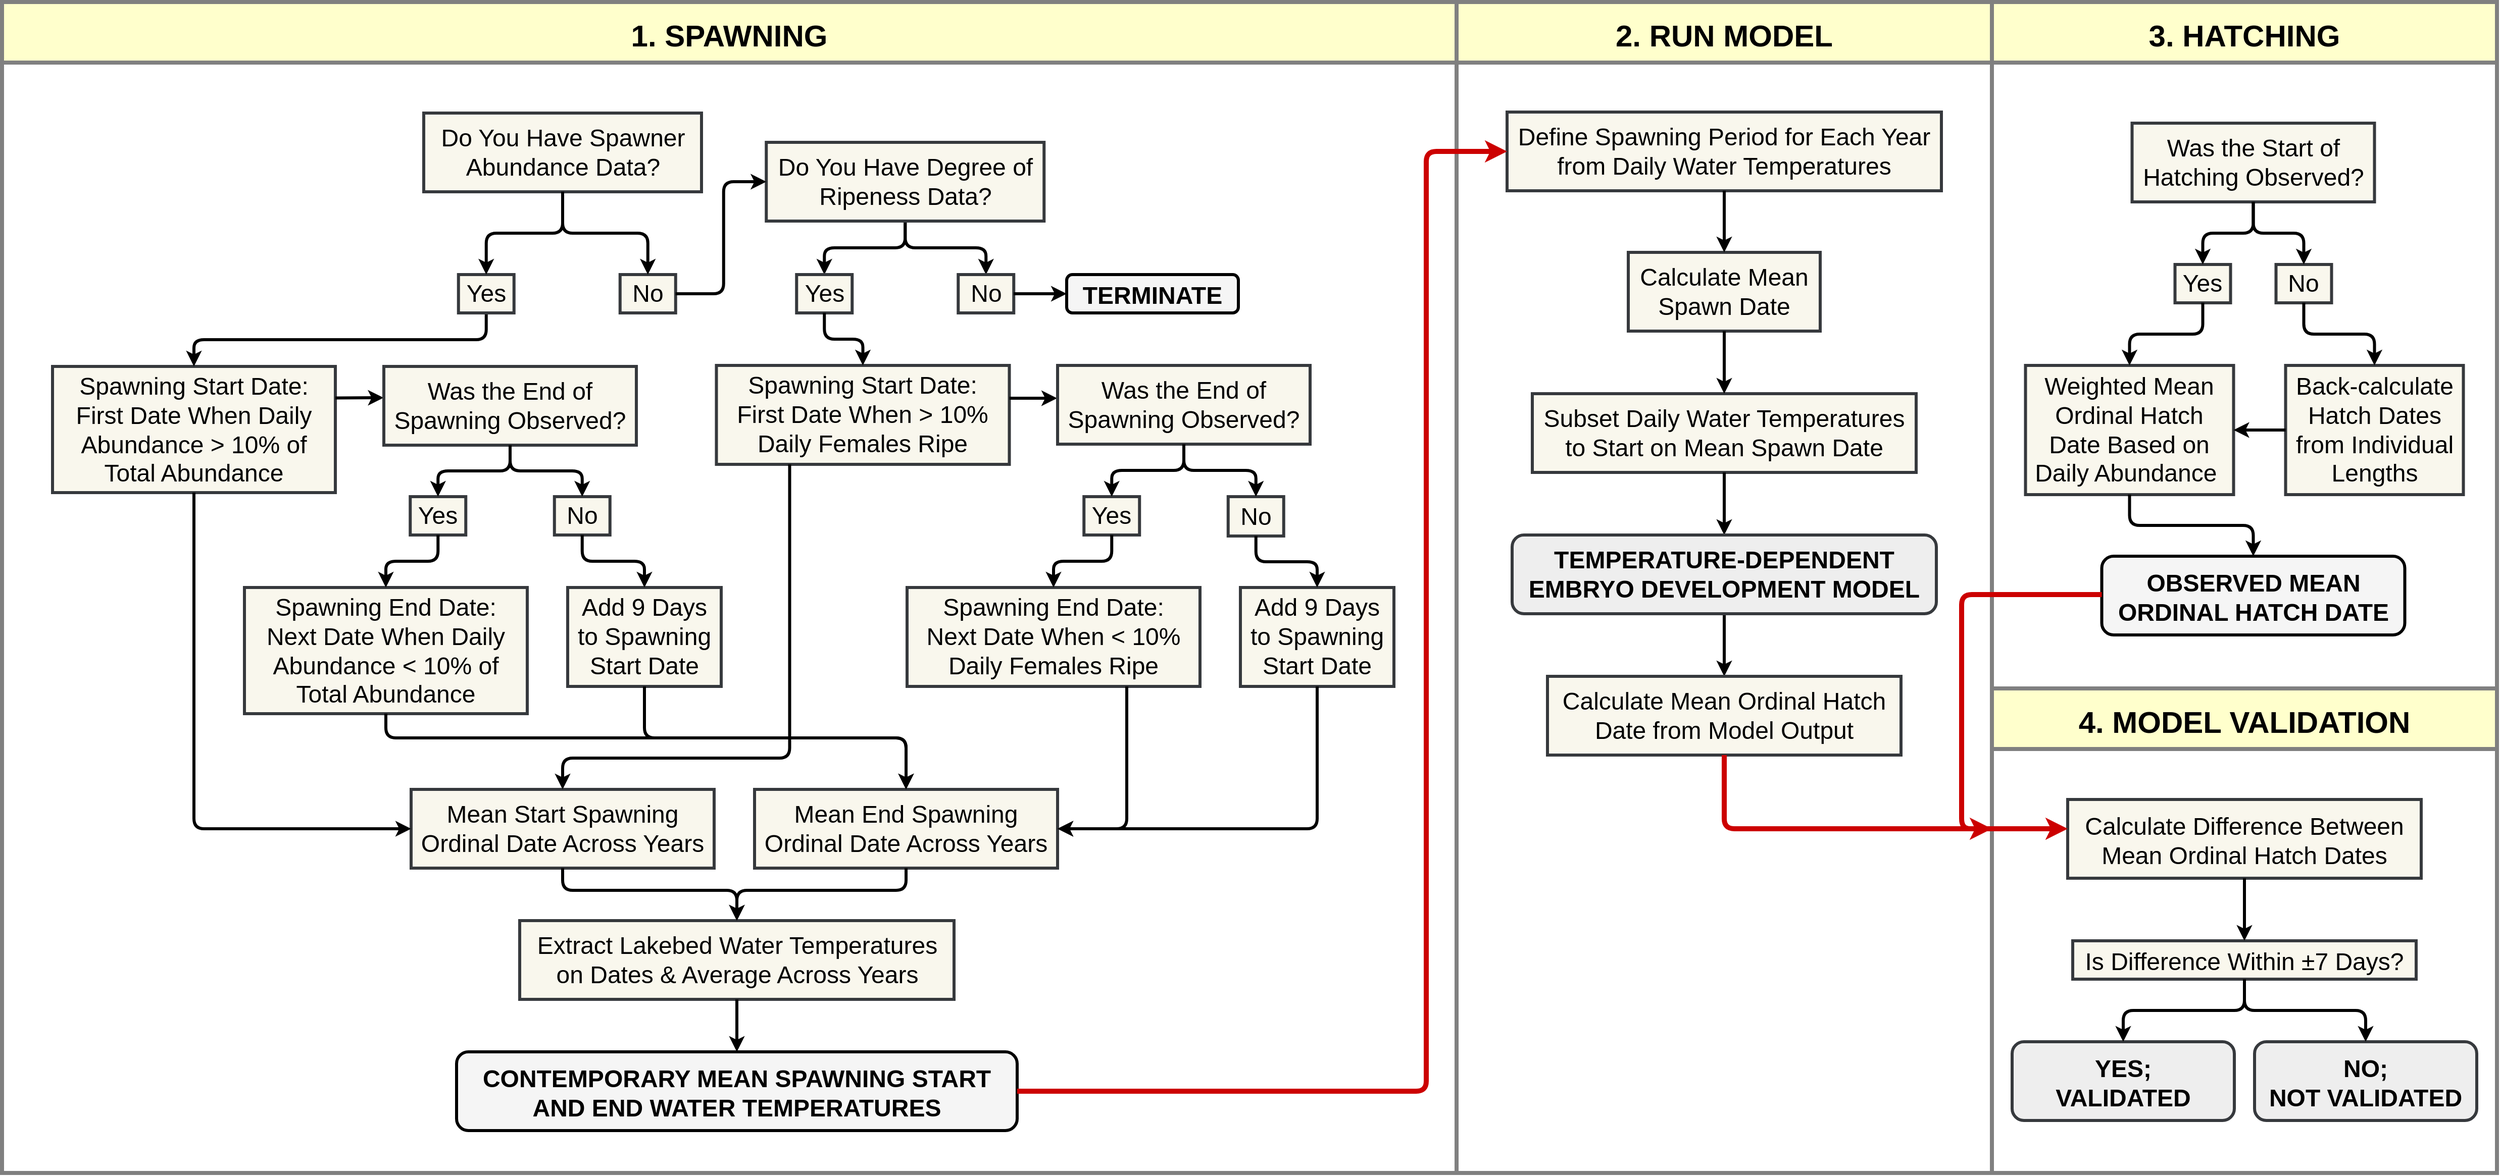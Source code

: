 <mxfile version="14.6.13" type="device"><diagram name="Page-1" id="c7558073-3199-34d8-9f00-42111426c3f3"><mxGraphModel dx="2506" dy="1608" grid="1" gridSize="10" guides="1" tooltips="1" connect="1" arrows="1" fold="1" page="1" pageScale="1" pageWidth="1400" pageHeight="850" background="none" math="0" shadow="0"><root><mxCell id="0"/><mxCell id="1" parent="0"/><mxCell id="sF-9YGjqSe5pVDXnktWd-203" value="2. RUN MODEL" style="swimlane;rounded=0;shadow=0;glass=0;fillColor=#FFFFCC;align=center;startSize=60;fontSize=30;strokeWidth=4;strokeColor=#808080;" parent="1" vertex="1"><mxGeometry x="80" y="-820" width="530" height="1160" as="geometry"/></mxCell><mxCell id="sF-9YGjqSe5pVDXnktWd-185" value="Define Spawning Period for Each Year from Daily Water Temperatures" style="whiteSpace=wrap;align=center;verticalAlign=middle;fontStyle=0;strokeWidth=3;fillColor=#f9f7ed;strokeColor=#36393d;fontSize=24;" parent="sF-9YGjqSe5pVDXnktWd-203" vertex="1"><mxGeometry x="50" y="109" width="430" height="78" as="geometry"/></mxCell><mxCell id="sF-9YGjqSe5pVDXnktWd-188" value="Calculate Mean Spawn Date" style="whiteSpace=wrap;align=center;verticalAlign=middle;fontStyle=0;strokeWidth=3;fillColor=#f9f7ed;strokeColor=#36393d;fontSize=24;" parent="sF-9YGjqSe5pVDXnktWd-203" vertex="1"><mxGeometry x="170" y="248" width="190" height="78" as="geometry"/></mxCell><mxCell id="sF-9YGjqSe5pVDXnktWd-190" value="Subset Daily Water Temperatures to Start on Mean Spawn Date" style="whiteSpace=wrap;align=center;verticalAlign=middle;fontStyle=0;strokeWidth=3;fillColor=#f9f7ed;strokeColor=#36393d;fontSize=24;" parent="sF-9YGjqSe5pVDXnktWd-203" vertex="1"><mxGeometry x="75" y="388" width="380" height="78" as="geometry"/></mxCell><mxCell id="sF-9YGjqSe5pVDXnktWd-191" value="" style="edgeStyle=elbowEdgeStyle;elbow=vertical;endArrow=classic;html=1;strokeWidth=3;exitX=0.5;exitY=1;exitDx=0;exitDy=0;entryX=0.5;entryY=0;entryDx=0;entryDy=0;" parent="sF-9YGjqSe5pVDXnktWd-203" source="sF-9YGjqSe5pVDXnktWd-185" target="sF-9YGjqSe5pVDXnktWd-188" edge="1"><mxGeometry width="50" height="50" relative="1" as="geometry"><mxPoint x="119.5" y="234" as="sourcePoint"/><mxPoint x="169.5" y="184" as="targetPoint"/></mxGeometry></mxCell><mxCell id="sF-9YGjqSe5pVDXnktWd-192" value="" style="edgeStyle=elbowEdgeStyle;elbow=vertical;endArrow=classic;html=1;strokeWidth=3;exitX=0.5;exitY=1;exitDx=0;exitDy=0;entryX=0.5;entryY=0;entryDx=0;entryDy=0;" parent="sF-9YGjqSe5pVDXnktWd-203" source="sF-9YGjqSe5pVDXnktWd-188" target="sF-9YGjqSe5pVDXnktWd-190" edge="1"><mxGeometry width="50" height="50" relative="1" as="geometry"><mxPoint x="119.5" y="234" as="sourcePoint"/><mxPoint x="169.5" y="184" as="targetPoint"/></mxGeometry></mxCell><mxCell id="sF-9YGjqSe5pVDXnktWd-193" value="" style="edgeStyle=elbowEdgeStyle;elbow=vertical;endArrow=classic;html=1;strokeWidth=3;exitX=0.5;exitY=1;exitDx=0;exitDy=0;entryX=0.5;entryY=0;entryDx=0;entryDy=0;" parent="sF-9YGjqSe5pVDXnktWd-203" source="sF-9YGjqSe5pVDXnktWd-190" target="sF-9YGjqSe5pVDXnktWd-240" edge="1"><mxGeometry width="50" height="50" relative="1" as="geometry"><mxPoint x="119.5" y="270" as="sourcePoint"/><mxPoint x="265" y="520" as="targetPoint"/></mxGeometry></mxCell><mxCell id="sF-9YGjqSe5pVDXnktWd-198" value="" style="edgeStyle=elbowEdgeStyle;elbow=vertical;endArrow=classic;html=1;strokeWidth=3;exitX=0.5;exitY=1;exitDx=0;exitDy=0;entryX=0.5;entryY=0;entryDx=0;entryDy=0;" parent="sF-9YGjqSe5pVDXnktWd-203" source="sF-9YGjqSe5pVDXnktWd-240" target="sF-9YGjqSe5pVDXnktWd-194" edge="1"><mxGeometry width="50" height="50" relative="1" as="geometry"><mxPoint x="265" y="598" as="sourcePoint"/><mxPoint x="454.51" y="384" as="targetPoint"/></mxGeometry></mxCell><mxCell id="sF-9YGjqSe5pVDXnktWd-240" value="TEMPERATURE-DEPENDENT EMBRYO DEVELOPMENT MODEL" style="whiteSpace=wrap;align=center;verticalAlign=middle;fontStyle=1;strokeWidth=3;fillColor=#eeeeee;strokeColor=#36393d;fontSize=24;rounded=1;" parent="sF-9YGjqSe5pVDXnktWd-203" vertex="1"><mxGeometry x="55" y="528" width="420" height="78" as="geometry"/></mxCell><mxCell id="sF-9YGjqSe5pVDXnktWd-194" value="Calculate Mean Ordinal Hatch Date from Model Output" style="whiteSpace=wrap;align=center;verticalAlign=middle;fontStyle=0;strokeWidth=3;fillColor=#f9f7ed;strokeColor=#36393d;fontSize=24;" parent="sF-9YGjqSe5pVDXnktWd-203" vertex="1"><mxGeometry x="90" y="668" width="350" height="78" as="geometry"/></mxCell><mxCell id="sF-9YGjqSe5pVDXnktWd-208" value="4. MODEL VALIDATION" style="swimlane;rounded=0;shadow=0;glass=0;fillColor=#FFFFCC;align=center;startSize=60;fontStyle=1;fontSize=30;strokeWidth=4;strokeColor=#808080;" parent="1" vertex="1"><mxGeometry x="610" y="-140" width="500" height="480" as="geometry"/></mxCell><mxCell id="sF-9YGjqSe5pVDXnktWd-220" value="&lt;p style=&quot;margin: 4px 0px 0px ; font-size: 24px&quot;&gt;&lt;/p&gt;&lt;span style=&quot;color: rgb(0 , 0 , 0) ; font-size: 24px&quot;&gt;Calculate Difference Between Mean Ordinal Hatch Dates&lt;/span&gt;" style="whiteSpace=wrap;html=1;fontStyle=0;strokeWidth=3;fillColor=#f9f7ed;rounded=0;shadow=0;glass=0;strokeColor=#36393d;fontSize=24;" parent="sF-9YGjqSe5pVDXnktWd-208" vertex="1"><mxGeometry x="75" y="110" width="350" height="78" as="geometry"/></mxCell><mxCell id="sF-9YGjqSe5pVDXnktWd-224" value="&lt;p style=&quot;margin: 4px 0px 0px ; font-size: 24px&quot;&gt;&lt;/p&gt;&lt;span style=&quot;color: rgb(0 , 0 , 0) ; font-size: 24px&quot;&gt;Is Difference Within ±7 Days?&lt;/span&gt;" style="whiteSpace=wrap;html=1;fontStyle=0;strokeWidth=3;fillColor=#f9f7ed;rounded=0;shadow=0;glass=0;strokeColor=#36393d;fontSize=24;" parent="sF-9YGjqSe5pVDXnktWd-208" vertex="1"><mxGeometry x="80" y="250" width="340" height="38" as="geometry"/></mxCell><mxCell id="sF-9YGjqSe5pVDXnktWd-225" value="&lt;p style=&quot;margin: 4px 0px 0px ; font-size: 24px&quot;&gt;&lt;/p&gt;&lt;span style=&quot;color: rgb(0 , 0 , 0) ; font-size: 24px&quot;&gt;YES;&lt;br&gt;VALIDATED&lt;/span&gt;" style="whiteSpace=wrap;html=1;fontStyle=1;strokeWidth=3;fillColor=#eeeeee;rounded=1;shadow=0;glass=0;strokeColor=#36393d;fontSize=24;" parent="sF-9YGjqSe5pVDXnktWd-208" vertex="1"><mxGeometry x="20" y="350" width="220" height="78" as="geometry"/></mxCell><mxCell id="sF-9YGjqSe5pVDXnktWd-230" value="&lt;p style=&quot;margin: 4px 0px 0px ; font-size: 24px&quot;&gt;&lt;/p&gt;&lt;span style=&quot;color: rgb(0 , 0 , 0) ; font-size: 24px&quot;&gt;NO;&lt;br&gt;NOT VALIDATED&lt;/span&gt;" style="whiteSpace=wrap;html=1;fontStyle=1;strokeWidth=3;fillColor=#eeeeee;rounded=1;shadow=0;glass=0;strokeColor=#36393d;fontSize=24;" parent="sF-9YGjqSe5pVDXnktWd-208" vertex="1"><mxGeometry x="260" y="350" width="220" height="78" as="geometry"/></mxCell><mxCell id="sF-9YGjqSe5pVDXnktWd-231" value="" style="edgeStyle=elbowEdgeStyle;elbow=vertical;endArrow=classic;html=1;fontSize=24;strokeWidth=3;exitX=0.5;exitY=1;exitDx=0;exitDy=0;entryX=0.5;entryY=0;entryDx=0;entryDy=0;" parent="sF-9YGjqSe5pVDXnktWd-208" source="sF-9YGjqSe5pVDXnktWd-224" target="sF-9YGjqSe5pVDXnktWd-225" edge="1"><mxGeometry width="50" height="50" relative="1" as="geometry"><mxPoint x="130" y="329" as="sourcePoint"/><mxPoint x="180" y="279" as="targetPoint"/></mxGeometry></mxCell><mxCell id="sF-9YGjqSe5pVDXnktWd-238" value="" style="edgeStyle=elbowEdgeStyle;elbow=vertical;endArrow=classic;html=1;fontSize=24;strokeWidth=3;exitX=0.5;exitY=1;exitDx=0;exitDy=0;entryX=0.5;entryY=0;entryDx=0;entryDy=0;" parent="sF-9YGjqSe5pVDXnktWd-208" source="sF-9YGjqSe5pVDXnktWd-224" target="sF-9YGjqSe5pVDXnktWd-230" edge="1"><mxGeometry width="50" height="50" relative="1" as="geometry"><mxPoint x="260.0" y="307.0" as="sourcePoint"/><mxPoint x="150.0" y="348" as="targetPoint"/></mxGeometry></mxCell><mxCell id="sF-9YGjqSe5pVDXnktWd-239" value="" style="edgeStyle=elbowEdgeStyle;elbow=vertical;endArrow=classic;html=1;fontSize=24;strokeColor=#000000;strokeWidth=3;exitX=0.5;exitY=1;exitDx=0;exitDy=0;entryX=0.5;entryY=0;entryDx=0;entryDy=0;" parent="sF-9YGjqSe5pVDXnktWd-208" source="sF-9YGjqSe5pVDXnktWd-220" target="sF-9YGjqSe5pVDXnktWd-224" edge="1"><mxGeometry width="50" height="50" relative="1" as="geometry"><mxPoint x="130" y="309" as="sourcePoint"/><mxPoint x="180" y="259" as="targetPoint"/></mxGeometry></mxCell><mxCell id="sF-9YGjqSe5pVDXnktWd-204" value="3. HATCHING" style="swimlane;rounded=0;shadow=0;glass=0;fillColor=#FFFFCC;align=center;startSize=60;fontStyle=1;fontSize=30;strokeWidth=4;strokeColor=#808080;" parent="1" vertex="1"><mxGeometry x="610" y="-820" width="500" height="680" as="geometry"/></mxCell><mxCell id="sF-9YGjqSe5pVDXnktWd-150" value="Was the Start of Hatching Observed?" style="whiteSpace=wrap;align=center;verticalAlign=middle;fontStyle=0;strokeWidth=3;fillColor=#f9f7ed;strokeColor=#36393d;fontSize=24;" parent="sF-9YGjqSe5pVDXnktWd-204" vertex="1"><mxGeometry x="138.75" y="120" width="240" height="78" as="geometry"/></mxCell><mxCell id="sF-9YGjqSe5pVDXnktWd-153" value="Yes" style="whiteSpace=wrap;html=1;fontStyle=0;strokeWidth=3;fillColor=#f9f7ed;strokeColor=#36393d;fontSize=24;" parent="sF-9YGjqSe5pVDXnktWd-204" vertex="1"><mxGeometry x="181.25" y="260" width="55" height="38" as="geometry"/></mxCell><mxCell id="sF-9YGjqSe5pVDXnktWd-155" value="No" style="whiteSpace=wrap;html=1;fontStyle=0;strokeWidth=3;fillColor=#f9f7ed;strokeColor=#36393d;fontSize=24;" parent="sF-9YGjqSe5pVDXnktWd-204" vertex="1"><mxGeometry x="281.25" y="260" width="55" height="38" as="geometry"/></mxCell><mxCell id="sF-9YGjqSe5pVDXnktWd-166" value="" style="edgeStyle=elbowEdgeStyle;elbow=vertical;endArrow=classic;html=1;strokeWidth=3;exitX=0.5;exitY=1;exitDx=0;exitDy=0;entryX=0.5;entryY=0;entryDx=0;entryDy=0;" parent="sF-9YGjqSe5pVDXnktWd-204" source="sF-9YGjqSe5pVDXnktWd-150" target="sF-9YGjqSe5pVDXnktWd-153" edge="1"><mxGeometry width="50" height="50" relative="1" as="geometry"><mxPoint x="98.75" y="215" as="sourcePoint"/><mxPoint x="48.75" y="261" as="targetPoint"/></mxGeometry></mxCell><mxCell id="sF-9YGjqSe5pVDXnktWd-167" value="" style="edgeStyle=elbowEdgeStyle;elbow=vertical;endArrow=classic;html=1;strokeWidth=3;exitX=0.5;exitY=1;exitDx=0;exitDy=0;entryX=0.5;entryY=0;entryDx=0;entryDy=0;" parent="sF-9YGjqSe5pVDXnktWd-204" source="sF-9YGjqSe5pVDXnktWd-150" target="sF-9YGjqSe5pVDXnktWd-155" edge="1"><mxGeometry width="50" height="50" relative="1" as="geometry"><mxPoint x="178.75" y="215" as="sourcePoint"/><mxPoint x="218.75" y="265" as="targetPoint"/></mxGeometry></mxCell><mxCell id="sF-9YGjqSe5pVDXnktWd-168" value="Back-calculate Hatch Dates from Individual Lengths" style="whiteSpace=wrap;align=center;verticalAlign=middle;fontStyle=0;strokeWidth=3;fillColor=#f9f7ed;strokeColor=#36393d;fontSize=24;" parent="sF-9YGjqSe5pVDXnktWd-204" vertex="1"><mxGeometry x="290.75" y="360" width="176" height="128" as="geometry"/></mxCell><mxCell id="sF-9YGjqSe5pVDXnktWd-169" value="Weighted Mean Ordinal Hatch Date Based on Daily Abundance&amp;nbsp;" style="whiteSpace=wrap;html=1;fontStyle=0;strokeWidth=3;fillColor=#f9f7ed;strokeColor=#36393d;fontSize=24;" parent="sF-9YGjqSe5pVDXnktWd-204" vertex="1"><mxGeometry x="33.25" y="360" width="206" height="128" as="geometry"/></mxCell><mxCell id="sF-9YGjqSe5pVDXnktWd-171" value="" style="edgeStyle=elbowEdgeStyle;elbow=vertical;endArrow=classic;html=1;strokeWidth=3;exitX=0.5;exitY=1;exitDx=0;exitDy=0;entryX=0.5;entryY=0;entryDx=0;entryDy=0;" parent="sF-9YGjqSe5pVDXnktWd-204" source="sF-9YGjqSe5pVDXnktWd-153" target="sF-9YGjqSe5pVDXnktWd-169" edge="1"><mxGeometry width="50" height="50" relative="1" as="geometry"><mxPoint x="-48.25" y="340" as="sourcePoint"/><mxPoint x="1.75" y="290" as="targetPoint"/></mxGeometry></mxCell><mxCell id="sF-9YGjqSe5pVDXnktWd-172" value="" style="edgeStyle=elbowEdgeStyle;elbow=vertical;endArrow=classic;html=1;strokeWidth=3;exitX=0.5;exitY=1;exitDx=0;exitDy=0;entryX=0.5;entryY=0;entryDx=0;entryDy=0;" parent="sF-9YGjqSe5pVDXnktWd-204" source="sF-9YGjqSe5pVDXnktWd-155" target="sF-9YGjqSe5pVDXnktWd-168" edge="1"><mxGeometry width="50" height="50" relative="1" as="geometry"><mxPoint x="222.25" y="300" as="sourcePoint"/><mxPoint x="198.75" y="338" as="targetPoint"/></mxGeometry></mxCell><mxCell id="sF-9YGjqSe5pVDXnktWd-174" value="" style="edgeStyle=elbowEdgeStyle;elbow=vertical;endArrow=classic;html=1;strokeWidth=3;exitX=0.5;exitY=1;exitDx=0;exitDy=0;entryX=0.5;entryY=0;entryDx=0;entryDy=0;" parent="sF-9YGjqSe5pVDXnktWd-204" source="sF-9YGjqSe5pVDXnktWd-169" target="sF-9YGjqSe5pVDXnktWd-173" edge="1"><mxGeometry width="50" height="50" relative="1" as="geometry"><mxPoint x="-118.25" y="305" as="sourcePoint"/><mxPoint x="-68.25" y="255" as="targetPoint"/></mxGeometry></mxCell><mxCell id="sF-9YGjqSe5pVDXnktWd-173" value="&lt;p style=&quot;margin: 4px 0px 0px ; font-size: 24px&quot;&gt;&lt;span&gt;OBSERVED MEAN ORDINAL HATCH DATE&lt;/span&gt;&lt;/p&gt;" style="whiteSpace=wrap;html=1;fontStyle=1;strokeWidth=3;fillColor=#f5f5f5;rounded=1;shadow=0;glass=0;fontSize=24;" parent="sF-9YGjqSe5pVDXnktWd-204" vertex="1"><mxGeometry x="108.75" y="549" width="300" height="78" as="geometry"/></mxCell><mxCell id="-6BBL0OErDNaIZ8kAwIb-1" value="" style="edgeStyle=elbowEdgeStyle;elbow=vertical;endArrow=classic;html=1;strokeWidth=3;exitX=0;exitY=0.5;exitDx=0;exitDy=0;entryX=1;entryY=0.5;entryDx=0;entryDy=0;" parent="sF-9YGjqSe5pVDXnktWd-204" source="sF-9YGjqSe5pVDXnktWd-168" target="sF-9YGjqSe5pVDXnktWd-169" edge="1"><mxGeometry width="50" height="50" relative="1" as="geometry"><mxPoint x="318.75" y="328.0" as="sourcePoint"/><mxPoint x="237.75" y="439" as="targetPoint"/><Array as="points"/></mxGeometry></mxCell><mxCell id="sF-9YGjqSe5pVDXnktWd-223" value="" style="edgeStyle=elbowEdgeStyle;elbow=horizontal;endArrow=classic;html=1;fontSize=24;strokeColor=#CC0000;strokeWidth=5;exitX=0;exitY=0.5;exitDx=0;exitDy=0;" parent="1" edge="1"><mxGeometry width="50" height="50" relative="1" as="geometry"><mxPoint x="718.75" y="-233" as="sourcePoint"/><mxPoint x="610" y="-1" as="targetPoint"/><Array as="points"><mxPoint x="580" y="-121"/></Array></mxGeometry></mxCell><mxCell id="sF-9YGjqSe5pVDXnktWd-221" value="" style="edgeStyle=elbowEdgeStyle;elbow=vertical;endArrow=classic;html=1;fontSize=24;strokeColor=#CC0000;strokeWidth=5;exitX=0.5;exitY=1;exitDx=0;exitDy=0;" parent="1" source="sF-9YGjqSe5pVDXnktWd-194" edge="1"><mxGeometry width="50" height="50" relative="1" as="geometry"><mxPoint x="370" y="60" as="sourcePoint"/><mxPoint x="685" y="-1" as="targetPoint"/><Array as="points"><mxPoint x="510" y="-1"/></Array></mxGeometry></mxCell><mxCell id="sF-9YGjqSe5pVDXnktWd-202" value="1. SPAWNING" style="swimlane;rounded=0;shadow=0;glass=0;fillColor=#FFFFCC;align=center;fontSize=30;startSize=60;verticalAlign=middle;strokeWidth=4;strokeColor=#808080;" parent="1" vertex="1"><mxGeometry x="-1360" y="-820" width="1440" height="1160" as="geometry"/></mxCell><mxCell id="sF-9YGjqSe5pVDXnktWd-130" value="Spawning Start Date:&#10;First Date When Daily Abundance &gt; 10% of Total Abundance" style="whiteSpace=wrap;align=center;verticalAlign=middle;fontStyle=0;strokeWidth=3;fillColor=#f9f7ed;strokeColor=#36393d;fontSize=24;" parent="sF-9YGjqSe5pVDXnktWd-202" vertex="1"><mxGeometry x="50" y="361" width="280" height="125" as="geometry"/></mxCell><mxCell id="sF-9YGjqSe5pVDXnktWd-131" value="" style="edgeStyle=elbowEdgeStyle;elbow=vertical;endArrow=classic;html=1;strokeWidth=3;exitX=0.5;exitY=1;exitDx=0;exitDy=0;entryX=0.5;entryY=0;entryDx=0;entryDy=0;" parent="sF-9YGjqSe5pVDXnktWd-202" source="-6BBL0OErDNaIZ8kAwIb-3" target="sF-9YGjqSe5pVDXnktWd-130" edge="1"><mxGeometry width="50" height="50" relative="1" as="geometry"><mxPoint x="436.5" y="527" as="sourcePoint"/><mxPoint x="475.5" y="809.5" as="targetPoint"/></mxGeometry></mxCell><mxCell id="sF-9YGjqSe5pVDXnktWd-98" value="Spawning End Date:&#10;Next Date When Daily Abundance &lt; 10% of Total Abundance" style="whiteSpace=wrap;align=center;verticalAlign=middle;fontStyle=0;strokeWidth=3;fillColor=#f9f7ed;strokeColor=#36393d;fontSize=24;" parent="sF-9YGjqSe5pVDXnktWd-202" vertex="1"><mxGeometry x="240" y="580" width="280" height="125" as="geometry"/></mxCell><mxCell id="sF-9YGjqSe5pVDXnktWd-132" value="" style="edgeStyle=elbowEdgeStyle;elbow=vertical;endArrow=classic;html=1;strokeWidth=3;exitX=1;exitY=0.25;exitDx=0;exitDy=0;entryX=-0.001;entryY=0.397;entryDx=0;entryDy=0;entryPerimeter=0;" parent="sF-9YGjqSe5pVDXnktWd-202" source="sF-9YGjqSe5pVDXnktWd-130" target="_57NI-kd2nf70JUf0CaK-3" edge="1"><mxGeometry width="50" height="50" relative="1" as="geometry"><mxPoint x="436.5" y="527" as="sourcePoint"/><mxPoint x="475.5" y="819.5" as="targetPoint"/></mxGeometry></mxCell><mxCell id="sF-9YGjqSe5pVDXnktWd-100" value="Spawning End Date:&#10;Next Date When &lt; 10% Daily Females Ripe" style="whiteSpace=wrap;align=center;verticalAlign=middle;fontStyle=0;strokeWidth=3;fillColor=#f9f7ed;strokeColor=#36393d;fontSize=24;" parent="sF-9YGjqSe5pVDXnktWd-202" vertex="1"><mxGeometry x="896" y="580" width="290" height="98" as="geometry"/></mxCell><mxCell id="sF-9YGjqSe5pVDXnktWd-129" value="" style="edgeStyle=elbowEdgeStyle;elbow=vertical;endArrow=classic;html=1;strokeWidth=3;exitX=0.5;exitY=1;exitDx=0;exitDy=0;entryX=0.5;entryY=0;entryDx=0;entryDy=0;" parent="sF-9YGjqSe5pVDXnktWd-202" source="-6BBL0OErDNaIZ8kAwIb-7" target="-6BBL0OErDNaIZ8kAwIb-12" edge="1"><mxGeometry width="50" height="50" relative="1" as="geometry"><mxPoint x="924.63" y="696" as="sourcePoint"/><mxPoint x="895.13" y="869.5" as="targetPoint"/></mxGeometry></mxCell><mxCell id="sF-9YGjqSe5pVDXnktWd-178" value="Extract Lakebed Water Temperatures on Dates &amp; Average Across Years" style="whiteSpace=wrap;align=center;verticalAlign=middle;fontStyle=0;strokeWidth=3;fillColor=#f9f7ed;strokeColor=#36393d;fontSize=24;" parent="sF-9YGjqSe5pVDXnktWd-202" vertex="1"><mxGeometry x="512.5" y="910" width="430" height="78" as="geometry"/></mxCell><mxCell id="sF-9YGjqSe5pVDXnktWd-184" value="" style="edgeStyle=elbowEdgeStyle;elbow=vertical;endArrow=classic;html=1;strokeWidth=3;exitX=0.5;exitY=1;exitDx=0;exitDy=0;entryX=0.5;entryY=0;entryDx=0;entryDy=0;" parent="sF-9YGjqSe5pVDXnktWd-202" source="sF-9YGjqSe5pVDXnktWd-178" target="sF-9YGjqSe5pVDXnktWd-183" edge="1"><mxGeometry width="50" height="50" relative="1" as="geometry"><mxPoint x="988" y="1262" as="sourcePoint"/><mxPoint x="1038" y="1212" as="targetPoint"/></mxGeometry></mxCell><mxCell id="sF-9YGjqSe5pVDXnktWd-126" value="Mean Start Spawning Ordinal Date Across Years" style="whiteSpace=wrap;align=center;verticalAlign=middle;fontStyle=0;strokeWidth=3;fillColor=#f9f7ed;strokeColor=#36393d;fontSize=24;" parent="sF-9YGjqSe5pVDXnktWd-202" vertex="1"><mxGeometry x="405" y="780" width="300" height="78" as="geometry"/></mxCell><mxCell id="sF-9YGjqSe5pVDXnktWd-143" value="" style="edgeStyle=elbowEdgeStyle;elbow=vertical;endArrow=classic;html=1;strokeWidth=3;exitX=0.5;exitY=1;exitDx=0;exitDy=0;entryX=0.5;entryY=0;entryDx=0;entryDy=0;" parent="sF-9YGjqSe5pVDXnktWd-202" source="sF-9YGjqSe5pVDXnktWd-126" target="sF-9YGjqSe5pVDXnktWd-178" edge="1"><mxGeometry width="50" height="50" relative="1" as="geometry"><mxPoint x="590" y="1176" as="sourcePoint"/><mxPoint x="555" y="1248" as="targetPoint"/><Array as="points"><mxPoint x="640" y="880"/></Array></mxGeometry></mxCell><mxCell id="sF-9YGjqSe5pVDXnktWd-133" value="" style="edgeStyle=elbowEdgeStyle;elbow=vertical;endArrow=classic;html=1;strokeWidth=3;exitX=0.5;exitY=1;exitDx=0;exitDy=0;entryX=0;entryY=0.5;entryDx=0;entryDy=0;" parent="sF-9YGjqSe5pVDXnktWd-202" source="sF-9YGjqSe5pVDXnktWd-130" target="sF-9YGjqSe5pVDXnktWd-126" edge="1"><mxGeometry width="50" height="50" relative="1" as="geometry"><mxPoint x="196.5" y="918" as="sourcePoint"/><mxPoint x="579.5" y="1127" as="targetPoint"/><Array as="points"><mxPoint x="300" y="819"/></Array></mxGeometry></mxCell><mxCell id="sF-9YGjqSe5pVDXnktWd-99" value="Mean End Spawning&#10;Ordinal Date Across Years" style="whiteSpace=wrap;align=center;verticalAlign=middle;fontStyle=0;strokeWidth=3;fillColor=#f9f7ed;strokeColor=#36393d;fontSize=24;" parent="sF-9YGjqSe5pVDXnktWd-202" vertex="1"><mxGeometry x="745" y="780" width="300" height="78" as="geometry"/></mxCell><mxCell id="sF-9YGjqSe5pVDXnktWd-144" value="" style="edgeStyle=elbowEdgeStyle;elbow=vertical;endArrow=classic;html=1;strokeWidth=3;exitX=0.5;exitY=1;exitDx=0;exitDy=0;entryX=0.5;entryY=0;entryDx=0;entryDy=0;" parent="sF-9YGjqSe5pVDXnktWd-202" source="sF-9YGjqSe5pVDXnktWd-99" target="sF-9YGjqSe5pVDXnktWd-178" edge="1"><mxGeometry width="50" height="50" relative="1" as="geometry"><mxPoint x="880" y="1136" as="sourcePoint"/><mxPoint x="595" y="1248" as="targetPoint"/><Array as="points"><mxPoint x="810" y="880"/></Array></mxGeometry></mxCell><mxCell id="sF-9YGjqSe5pVDXnktWd-136" value="" style="edgeStyle=elbowEdgeStyle;elbow=vertical;endArrow=classic;html=1;strokeWidth=3;exitX=0.75;exitY=1;exitDx=0;exitDy=0;entryX=1;entryY=0.5;entryDx=0;entryDy=0;" parent="sF-9YGjqSe5pVDXnktWd-202" source="sF-9YGjqSe5pVDXnktWd-100" target="sF-9YGjqSe5pVDXnktWd-99" edge="1"><mxGeometry width="50" height="50" relative="1" as="geometry"><mxPoint x="972.5" y="926" as="sourcePoint"/><mxPoint x="1022.5" y="876" as="targetPoint"/><Array as="points"><mxPoint x="1090" y="819"/></Array></mxGeometry></mxCell><mxCell id="sF-9YGjqSe5pVDXnktWd-134" value="" style="edgeStyle=elbowEdgeStyle;elbow=vertical;endArrow=classic;html=1;strokeWidth=3;exitX=0.5;exitY=1;exitDx=0;exitDy=0;entryX=0.5;entryY=0;entryDx=0;entryDy=0;" parent="sF-9YGjqSe5pVDXnktWd-202" source="sF-9YGjqSe5pVDXnktWd-98" target="sF-9YGjqSe5pVDXnktWd-99" edge="1"><mxGeometry width="50" height="50" relative="1" as="geometry"><mxPoint x="515.5" y="918" as="sourcePoint"/><mxPoint x="718.5" y="1146" as="targetPoint"/><Array as="points"><mxPoint x="640" y="729"/></Array></mxGeometry></mxCell><mxCell id="sF-9YGjqSe5pVDXnktWd-123" value="Spawning Start Date:&#10;First Date When &gt; 10% Daily Females Ripe" style="whiteSpace=wrap;align=center;verticalAlign=middle;fontStyle=0;strokeWidth=3;fillColor=#f9f7ed;strokeColor=#36393d;fontSize=24;" parent="sF-9YGjqSe5pVDXnktWd-202" vertex="1"><mxGeometry x="707.25" y="360" width="290" height="98" as="geometry"/></mxCell><mxCell id="sF-9YGjqSe5pVDXnktWd-128" value="" style="edgeStyle=elbowEdgeStyle;elbow=vertical;endArrow=classic;html=1;strokeWidth=3;exitX=0.5;exitY=1;exitDx=0;exitDy=0;entryX=0.5;entryY=0;entryDx=0;entryDy=0;" parent="sF-9YGjqSe5pVDXnktWd-202" source="-6BBL0OErDNaIZ8kAwIb-7" target="-6BBL0OErDNaIZ8kAwIb-11" edge="1"><mxGeometry width="50" height="50" relative="1" as="geometry"><mxPoint x="924.63" y="696" as="sourcePoint"/><mxPoint x="775.13" y="1005" as="targetPoint"/></mxGeometry></mxCell><mxCell id="sF-9YGjqSe5pVDXnktWd-135" value="" style="edgeStyle=elbowEdgeStyle;elbow=vertical;endArrow=classic;html=1;strokeWidth=3;exitX=0.25;exitY=1;exitDx=0;exitDy=0;entryX=0.5;entryY=0;entryDx=0;entryDy=0;" parent="sF-9YGjqSe5pVDXnktWd-202" source="sF-9YGjqSe5pVDXnktWd-123" target="sF-9YGjqSe5pVDXnktWd-126" edge="1"><mxGeometry width="50" height="50" relative="1" as="geometry"><mxPoint x="789" y="918" as="sourcePoint"/><mxPoint x="1187.5" y="886" as="targetPoint"/><Array as="points"><mxPoint x="670" y="749"/></Array></mxGeometry></mxCell><mxCell id="sF-9YGjqSe5pVDXnktWd-183" value="&lt;p style=&quot;margin: 4px 0px 0px ; font-size: 24px&quot;&gt;CONTEMPORARY MEAN SPAWNING START AND END WATER TEMPERATURES&lt;/p&gt;" style="whiteSpace=wrap;html=1;fontStyle=1;strokeWidth=3;fillColor=#f5f5f5;rounded=1;shadow=0;glass=0;fontSize=24;" parent="sF-9YGjqSe5pVDXnktWd-202" vertex="1"><mxGeometry x="450" y="1040" width="555" height="78" as="geometry"/></mxCell><mxCell id="-6BBL0OErDNaIZ8kAwIb-2" value="Do You Have Spawner Abundance Data?" style="whiteSpace=wrap;align=center;verticalAlign=middle;fontStyle=0;strokeWidth=3;fillColor=#f9f7ed;strokeColor=#36393d;fontSize=24;" parent="sF-9YGjqSe5pVDXnktWd-202" vertex="1"><mxGeometry x="417.5" y="110" width="275" height="78" as="geometry"/></mxCell><mxCell id="-6BBL0OErDNaIZ8kAwIb-3" value="Yes" style="whiteSpace=wrap;html=1;fontStyle=0;strokeWidth=3;fillColor=#f9f7ed;strokeColor=#36393d;fontSize=24;" parent="sF-9YGjqSe5pVDXnktWd-202" vertex="1"><mxGeometry x="451.88" y="270" width="55" height="38" as="geometry"/></mxCell><mxCell id="-6BBL0OErDNaIZ8kAwIb-4" value="No" style="whiteSpace=wrap;html=1;fontStyle=0;strokeWidth=3;fillColor=#f9f7ed;strokeColor=#36393d;fontSize=24;" parent="sF-9YGjqSe5pVDXnktWd-202" vertex="1"><mxGeometry x="611.88" y="270" width="55" height="38" as="geometry"/></mxCell><mxCell id="-6BBL0OErDNaIZ8kAwIb-5" value="" style="edgeStyle=elbowEdgeStyle;elbow=vertical;endArrow=classic;html=1;strokeWidth=3;exitX=0.5;exitY=1;exitDx=0;exitDy=0;entryX=0.5;entryY=0;entryDx=0;entryDy=0;" parent="sF-9YGjqSe5pVDXnktWd-202" source="-6BBL0OErDNaIZ8kAwIb-2" target="-6BBL0OErDNaIZ8kAwIb-3" edge="1"><mxGeometry width="50" height="50" relative="1" as="geometry"><mxPoint x="574.63" y="319" as="sourcePoint"/><mxPoint x="494.63" y="370" as="targetPoint"/></mxGeometry></mxCell><mxCell id="-6BBL0OErDNaIZ8kAwIb-6" value="" style="edgeStyle=elbowEdgeStyle;elbow=vertical;endArrow=classic;html=1;strokeWidth=3;exitX=0.5;exitY=1;exitDx=0;exitDy=0;entryX=0.5;entryY=0;entryDx=0;entryDy=0;" parent="sF-9YGjqSe5pVDXnktWd-202" source="-6BBL0OErDNaIZ8kAwIb-2" target="-6BBL0OErDNaIZ8kAwIb-4" edge="1"><mxGeometry width="50" height="50" relative="1" as="geometry"><mxPoint x="564.63" y="226" as="sourcePoint"/><mxPoint x="483.63" y="259" as="targetPoint"/></mxGeometry></mxCell><mxCell id="-6BBL0OErDNaIZ8kAwIb-7" value="Do You Have Degree of Ripeness Data?" style="whiteSpace=wrap;align=center;verticalAlign=middle;fontStyle=0;strokeWidth=3;fillColor=#f9f7ed;strokeColor=#36393d;fontSize=24;" parent="sF-9YGjqSe5pVDXnktWd-202" vertex="1"><mxGeometry x="756.63" y="139" width="275" height="78" as="geometry"/></mxCell><mxCell id="-6BBL0OErDNaIZ8kAwIb-10" value="" style="edgeStyle=elbowEdgeStyle;elbow=horizontal;endArrow=classic;html=1;exitX=1;exitY=0.5;exitDx=0;exitDy=0;entryX=0;entryY=0.5;entryDx=0;entryDy=0;strokeWidth=3;" parent="sF-9YGjqSe5pVDXnktWd-202" source="-6BBL0OErDNaIZ8kAwIb-4" target="-6BBL0OErDNaIZ8kAwIb-7" edge="1"><mxGeometry width="50" height="50" relative="1" as="geometry"><mxPoint x="649.38" y="518" as="sourcePoint"/><mxPoint x="699.38" y="468" as="targetPoint"/><Array as="points"><mxPoint x="714.38" y="289"/></Array></mxGeometry></mxCell><mxCell id="-6BBL0OErDNaIZ8kAwIb-11" value="Yes" style="whiteSpace=wrap;html=1;fontStyle=0;strokeWidth=3;fillColor=#f9f7ed;strokeColor=#36393d;fontSize=24;" parent="sF-9YGjqSe5pVDXnktWd-202" vertex="1"><mxGeometry x="786.63" y="270" width="55" height="38" as="geometry"/></mxCell><mxCell id="-6BBL0OErDNaIZ8kAwIb-12" value="No" style="whiteSpace=wrap;html=1;fontStyle=0;strokeWidth=3;fillColor=#f9f7ed;strokeColor=#36393d;fontSize=24;" parent="sF-9YGjqSe5pVDXnktWd-202" vertex="1"><mxGeometry x="946.63" y="270" width="55" height="38" as="geometry"/></mxCell><mxCell id="-6BBL0OErDNaIZ8kAwIb-13" value="&lt;p style=&quot;margin: 4px 0px 0px ; font-size: 24px&quot;&gt;TERMINATE&lt;/p&gt;" style="whiteSpace=wrap;html=1;fontStyle=1;strokeWidth=3;fillColor=#f5f5f5;rounded=1;shadow=0;glass=0;fontSize=24;verticalAlign=middle;" parent="sF-9YGjqSe5pVDXnktWd-202" vertex="1"><mxGeometry x="1054" y="270" width="170" height="38" as="geometry"/></mxCell><mxCell id="-6BBL0OErDNaIZ8kAwIb-14" value="" style="edgeStyle=elbowEdgeStyle;elbow=vertical;endArrow=classic;html=1;strokeWidth=3;exitX=1;exitY=0.5;exitDx=0;exitDy=0;entryX=0;entryY=0.5;entryDx=0;entryDy=0;" parent="sF-9YGjqSe5pVDXnktWd-202" source="-6BBL0OErDNaIZ8kAwIb-12" target="-6BBL0OErDNaIZ8kAwIb-13" edge="1"><mxGeometry width="50" height="50" relative="1" as="geometry"><mxPoint x="993.5" y="518" as="sourcePoint"/><mxPoint x="1027" y="518" as="targetPoint"/></mxGeometry></mxCell><mxCell id="-6BBL0OErDNaIZ8kAwIb-15" value="" style="edgeStyle=elbowEdgeStyle;elbow=vertical;endArrow=classic;html=1;strokeWidth=3;exitX=1;exitY=0.25;exitDx=0;exitDy=0;entryX=-0.002;entryY=0.367;entryDx=0;entryDy=0;entryPerimeter=0;" parent="sF-9YGjqSe5pVDXnktWd-202" edge="1"><mxGeometry width="50" height="50" relative="1" as="geometry"><mxPoint x="997.25" y="392.5" as="sourcePoint"/><mxPoint x="1044.5" y="392.626" as="targetPoint"/></mxGeometry></mxCell><mxCell id="-6BBL0OErDNaIZ8kAwIb-16" value="" style="edgeStyle=elbowEdgeStyle;elbow=vertical;endArrow=classic;html=1;strokeWidth=3;exitX=0.5;exitY=1;exitDx=0;exitDy=0;entryX=0.5;entryY=0;entryDx=0;entryDy=0;" parent="sF-9YGjqSe5pVDXnktWd-202" source="-6BBL0OErDNaIZ8kAwIb-11" target="sF-9YGjqSe5pVDXnktWd-123" edge="1"><mxGeometry width="50" height="50" relative="1" as="geometry"><mxPoint x="794" y="527" as="sourcePoint"/><mxPoint x="205.0" y="589" as="targetPoint"/></mxGeometry></mxCell><mxCell id="_57NI-kd2nf70JUf0CaK-3" value="Was the End of Spawning Observed?" style="whiteSpace=wrap;align=center;verticalAlign=middle;fontStyle=0;strokeWidth=3;fillColor=#f9f7ed;strokeColor=#36393d;fontSize=24;" parent="sF-9YGjqSe5pVDXnktWd-202" vertex="1"><mxGeometry x="378" y="361" width="250" height="78" as="geometry"/></mxCell><mxCell id="_57NI-kd2nf70JUf0CaK-4" value="Yes" style="whiteSpace=wrap;html=1;fontStyle=0;strokeWidth=3;fillColor=#f9f7ed;strokeColor=#36393d;fontSize=24;" parent="sF-9YGjqSe5pVDXnktWd-202" vertex="1"><mxGeometry x="404.13" y="490" width="55" height="38" as="geometry"/></mxCell><mxCell id="_57NI-kd2nf70JUf0CaK-5" value="No" style="whiteSpace=wrap;html=1;fontStyle=0;strokeWidth=3;fillColor=#f9f7ed;strokeColor=#36393d;fontSize=24;" parent="sF-9YGjqSe5pVDXnktWd-202" vertex="1"><mxGeometry x="546.88" y="490" width="55" height="38" as="geometry"/></mxCell><mxCell id="_57NI-kd2nf70JUf0CaK-6" value="" style="edgeStyle=elbowEdgeStyle;elbow=vertical;endArrow=classic;html=1;strokeWidth=3;exitX=0.5;exitY=1;exitDx=0;exitDy=0;entryX=0.5;entryY=0;entryDx=0;entryDy=0;" parent="sF-9YGjqSe5pVDXnktWd-202" source="_57NI-kd2nf70JUf0CaK-3" target="_57NI-kd2nf70JUf0CaK-5" edge="1"><mxGeometry width="50" height="50" relative="1" as="geometry"><mxPoint x="665" y="459" as="sourcePoint"/><mxPoint x="590" y="469" as="targetPoint"/></mxGeometry></mxCell><mxCell id="_57NI-kd2nf70JUf0CaK-7" value="" style="edgeStyle=elbowEdgeStyle;elbow=vertical;endArrow=classic;html=1;strokeWidth=3;exitX=0.5;exitY=1;exitDx=0;exitDy=0;entryX=0.5;entryY=0;entryDx=0;entryDy=0;" parent="sF-9YGjqSe5pVDXnktWd-202" source="_57NI-kd2nf70JUf0CaK-3" target="_57NI-kd2nf70JUf0CaK-4" edge="1"><mxGeometry width="50" height="50" relative="1" as="geometry"><mxPoint x="513" y="450" as="sourcePoint"/><mxPoint x="602.5" y="489" as="targetPoint"/></mxGeometry></mxCell><mxCell id="_57NI-kd2nf70JUf0CaK-8" value="" style="edgeStyle=elbowEdgeStyle;elbow=vertical;endArrow=classic;html=1;strokeWidth=3;exitX=0.5;exitY=1;exitDx=0;exitDy=0;entryX=0.5;entryY=0;entryDx=0;entryDy=0;" parent="sF-9YGjqSe5pVDXnktWd-202" source="_57NI-kd2nf70JUf0CaK-4" target="sF-9YGjqSe5pVDXnktWd-98" edge="1"><mxGeometry width="50" height="50" relative="1" as="geometry"><mxPoint x="513" y="450" as="sourcePoint"/><mxPoint x="441.63" y="489" as="targetPoint"/></mxGeometry></mxCell><mxCell id="_57NI-kd2nf70JUf0CaK-9" value="Add 9 Days to Spawning Start Date" style="whiteSpace=wrap;align=center;verticalAlign=middle;fontStyle=0;strokeWidth=3;fillColor=#f9f7ed;strokeColor=#36393d;fontSize=24;" parent="sF-9YGjqSe5pVDXnktWd-202" vertex="1"><mxGeometry x="560" y="580" width="152" height="98" as="geometry"/></mxCell><mxCell id="_57NI-kd2nf70JUf0CaK-10" value="" style="edgeStyle=elbowEdgeStyle;elbow=vertical;endArrow=classic;html=1;strokeWidth=3;exitX=0.5;exitY=1;exitDx=0;exitDy=0;entryX=0.5;entryY=0;entryDx=0;entryDy=0;" parent="sF-9YGjqSe5pVDXnktWd-202" source="_57NI-kd2nf70JUf0CaK-5" target="_57NI-kd2nf70JUf0CaK-9" edge="1"><mxGeometry width="50" height="50" relative="1" as="geometry"><mxPoint x="441.63" y="527.0" as="sourcePoint"/><mxPoint x="390" y="576.5" as="targetPoint"/></mxGeometry></mxCell><mxCell id="_57NI-kd2nf70JUf0CaK-11" value="Was the End of Spawning Observed?" style="whiteSpace=wrap;align=center;verticalAlign=middle;fontStyle=0;strokeWidth=3;fillColor=#f9f7ed;strokeColor=#36393d;fontSize=24;" parent="sF-9YGjqSe5pVDXnktWd-202" vertex="1"><mxGeometry x="1045" y="360" width="250" height="78" as="geometry"/></mxCell><mxCell id="_57NI-kd2nf70JUf0CaK-12" value="Yes" style="whiteSpace=wrap;html=1;fontStyle=0;strokeWidth=3;fillColor=#f9f7ed;strokeColor=#36393d;fontSize=24;" parent="sF-9YGjqSe5pVDXnktWd-202" vertex="1"><mxGeometry x="1071.12" y="490" width="55" height="38" as="geometry"/></mxCell><mxCell id="_57NI-kd2nf70JUf0CaK-13" value="No" style="whiteSpace=wrap;html=1;fontStyle=0;strokeWidth=3;fillColor=#f9f7ed;strokeColor=#36393d;fontSize=24;" parent="sF-9YGjqSe5pVDXnktWd-202" vertex="1"><mxGeometry x="1213.87" y="490" width="55" height="39" as="geometry"/></mxCell><mxCell id="_57NI-kd2nf70JUf0CaK-14" value="" style="edgeStyle=elbowEdgeStyle;elbow=vertical;endArrow=classic;html=1;strokeWidth=3;exitX=0.5;exitY=1;exitDx=0;exitDy=0;entryX=0.5;entryY=0;entryDx=0;entryDy=0;" parent="sF-9YGjqSe5pVDXnktWd-202" source="_57NI-kd2nf70JUf0CaK-11" target="_57NI-kd2nf70JUf0CaK-13" edge="1"><mxGeometry width="50" height="50" relative="1" as="geometry"><mxPoint x="1169.99" y="440" as="sourcePoint"/><mxPoint x="2616.99" y="1289" as="targetPoint"/></mxGeometry></mxCell><mxCell id="_57NI-kd2nf70JUf0CaK-15" value="" style="edgeStyle=elbowEdgeStyle;elbow=vertical;endArrow=classic;html=1;strokeWidth=3;exitX=0.5;exitY=1;exitDx=0;exitDy=0;entryX=0.5;entryY=0;entryDx=0;entryDy=0;" parent="sF-9YGjqSe5pVDXnktWd-202" source="_57NI-kd2nf70JUf0CaK-11" target="_57NI-kd2nf70JUf0CaK-12" edge="1"><mxGeometry width="50" height="50" relative="1" as="geometry"><mxPoint x="1169.99" y="440" as="sourcePoint"/><mxPoint x="2629.49" y="1309" as="targetPoint"/></mxGeometry></mxCell><mxCell id="_57NI-kd2nf70JUf0CaK-16" value="" style="edgeStyle=elbowEdgeStyle;elbow=vertical;endArrow=classic;html=1;exitX=0.5;exitY=1;exitDx=0;exitDy=0;entryX=0.5;entryY=0;entryDx=0;entryDy=0;strokeWidth=3;" parent="sF-9YGjqSe5pVDXnktWd-202" source="_57NI-kd2nf70JUf0CaK-9" target="sF-9YGjqSe5pVDXnktWd-99" edge="1"><mxGeometry width="50" height="50" relative="1" as="geometry"><mxPoint x="700" y="609" as="sourcePoint"/><mxPoint x="750" y="559" as="targetPoint"/><Array as="points"><mxPoint x="760" y="729"/></Array></mxGeometry></mxCell><mxCell id="_57NI-kd2nf70JUf0CaK-17" value="Add 9 Days to Spawning Start Date" style="whiteSpace=wrap;align=center;verticalAlign=middle;fontStyle=0;strokeWidth=3;fillColor=#f9f7ed;strokeColor=#36393d;fontSize=24;" parent="sF-9YGjqSe5pVDXnktWd-202" vertex="1"><mxGeometry x="1226" y="580" width="152" height="98" as="geometry"/></mxCell><mxCell id="_57NI-kd2nf70JUf0CaK-19" value="" style="edgeStyle=elbowEdgeStyle;elbow=vertical;endArrow=classic;html=1;strokeWidth=3;exitX=0.5;exitY=1;exitDx=0;exitDy=0;entryX=0.5;entryY=0;entryDx=0;entryDy=0;" parent="sF-9YGjqSe5pVDXnktWd-202" source="_57NI-kd2nf70JUf0CaK-13" target="_57NI-kd2nf70JUf0CaK-17" edge="1"><mxGeometry width="50" height="50" relative="1" as="geometry"><mxPoint x="1240" y="519" as="sourcePoint"/><mxPoint x="1300" y="569" as="targetPoint"/></mxGeometry></mxCell><mxCell id="_57NI-kd2nf70JUf0CaK-18" value="" style="edgeStyle=elbowEdgeStyle;elbow=vertical;endArrow=classic;html=1;strokeWidth=3;exitX=0.5;exitY=1;exitDx=0;exitDy=0;entryX=0.5;entryY=0;entryDx=0;entryDy=0;" parent="sF-9YGjqSe5pVDXnktWd-202" source="_57NI-kd2nf70JUf0CaK-12" target="sF-9YGjqSe5pVDXnktWd-100" edge="1"><mxGeometry width="50" height="50" relative="1" as="geometry"><mxPoint x="1101.63" y="519" as="sourcePoint"/><mxPoint x="1050" y="568.5" as="targetPoint"/></mxGeometry></mxCell><mxCell id="_57NI-kd2nf70JUf0CaK-20" value="" style="edgeStyle=elbowEdgeStyle;elbow=vertical;endArrow=classic;html=1;strokeWidth=3;exitX=0.5;exitY=1;exitDx=0;exitDy=0;entryX=1;entryY=0.5;entryDx=0;entryDy=0;" parent="sF-9YGjqSe5pVDXnktWd-202" source="_57NI-kd2nf70JUf0CaK-17" target="sF-9YGjqSe5pVDXnktWd-99" edge="1"><mxGeometry width="50" height="50" relative="1" as="geometry"><mxPoint x="1250" y="758" as="sourcePoint"/><mxPoint x="1190" y="668" as="targetPoint"/><Array as="points"><mxPoint x="1170" y="819"/></Array></mxGeometry></mxCell><mxCell id="sF-9YGjqSe5pVDXnktWd-187" value="" style="edgeStyle=elbowEdgeStyle;elbow=horizontal;endArrow=classic;html=1;strokeWidth=5;exitX=1;exitY=0.5;exitDx=0;exitDy=0;entryX=0;entryY=0.5;entryDx=0;entryDy=0;strokeColor=#CC0000;" parent="1" source="sF-9YGjqSe5pVDXnktWd-183" target="sF-9YGjqSe5pVDXnktWd-185" edge="1"><mxGeometry width="50" height="50" relative="1" as="geometry"><mxPoint x="-147" y="131" as="sourcePoint"/><mxPoint x="-97" y="81" as="targetPoint"/><Array as="points"><mxPoint x="50" y="-200"/></Array></mxGeometry></mxCell></root></mxGraphModel></diagram></mxfile>
